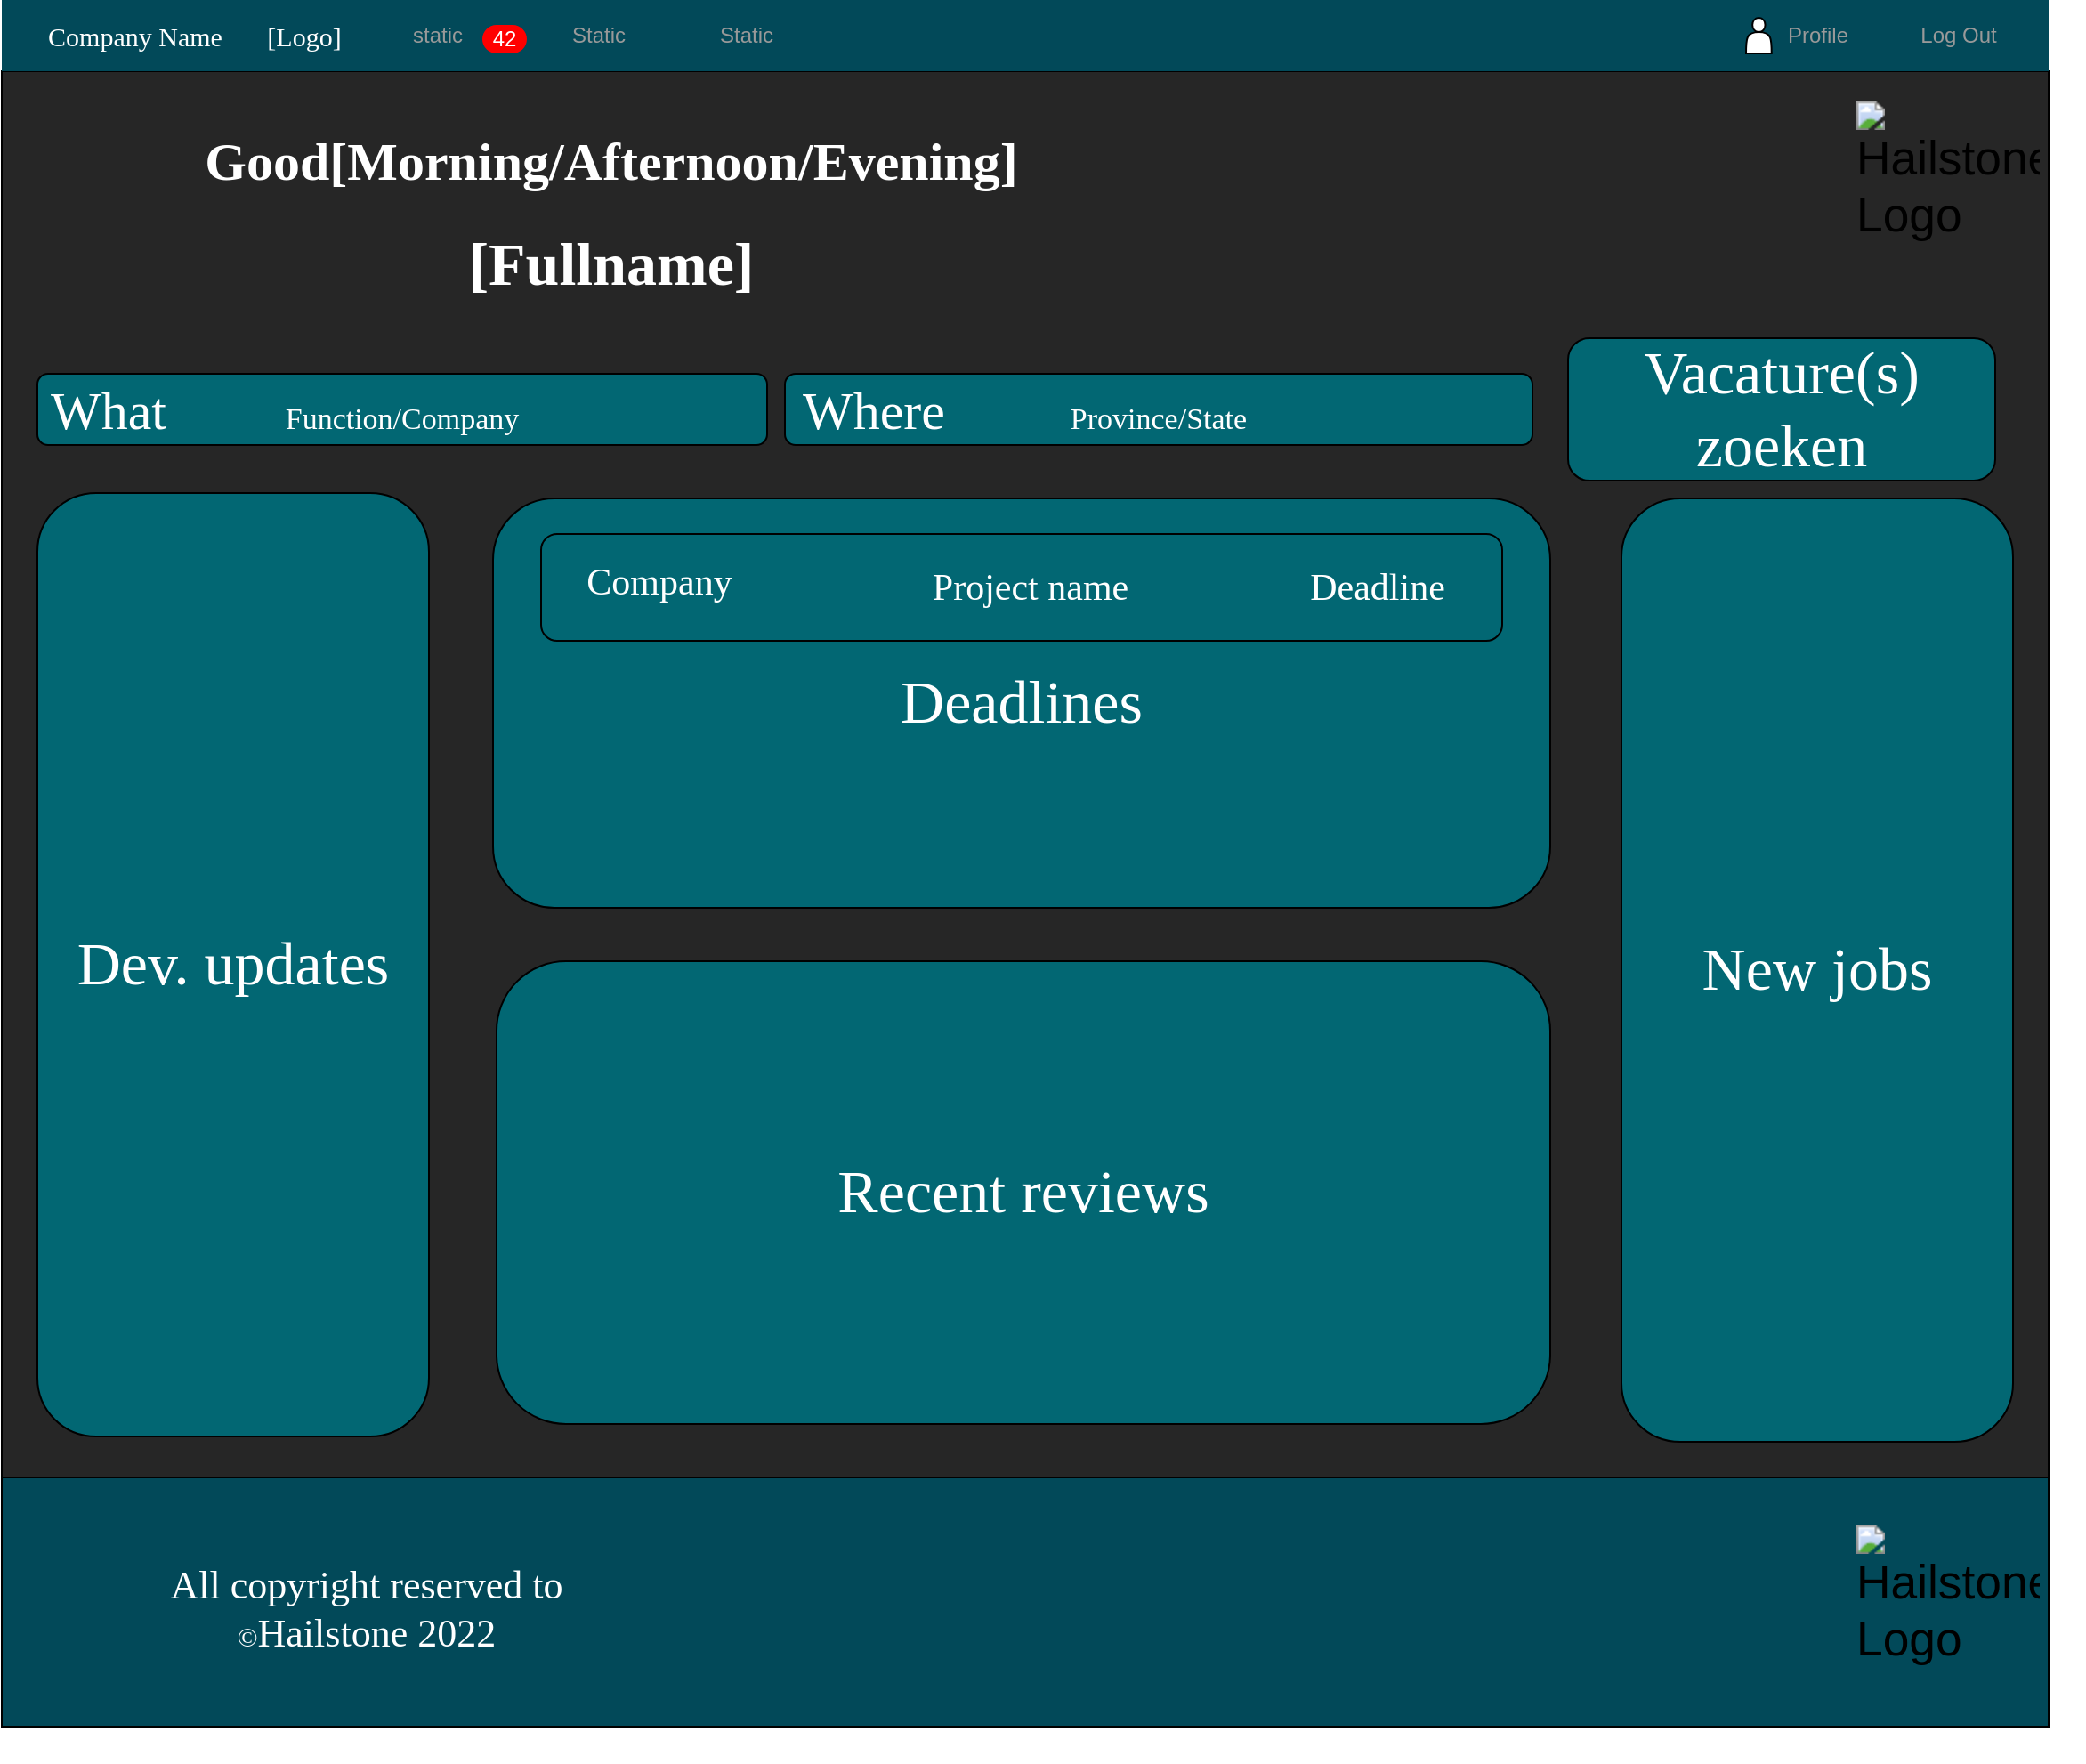 <mxfile version="19.0.2" type="device"><diagram name="Page-1" id="c9db0220-8083-56f3-ca83-edcdcd058819"><mxGraphModel dx="1730" dy="975" grid="1" gridSize="10" guides="1" tooltips="1" connect="1" arrows="1" fold="1" page="1" pageScale="1.5" pageWidth="826" pageHeight="1169" background="none" math="0" shadow="0"><root><mxCell id="0" style=";html=1;"/><mxCell id="1" style=";html=1;" parent="0"/><mxCell id="XMA-OGGBUEvupd8yMzug-15" value="" style="rounded=0;whiteSpace=wrap;html=1;shadow=0;glass=0;labelBackgroundColor=#262626;sketch=0;fontFamily=Verdana;fontSize=44;fontColor=#FFFFFF;fillColor=#262626;" parent="1" vertex="1"><mxGeometry x="40" y="110" width="1150" height="790" as="geometry"/></mxCell><mxCell id="XMA-OGGBUEvupd8yMzug-5" value="" style="rounded=0;whiteSpace=wrap;html=1;fillColor=#024959;" parent="1" vertex="1"><mxGeometry x="40" y="900" width="1150" height="140" as="geometry"/></mxCell><mxCell id="XMA-OGGBUEvupd8yMzug-19" value="All copyright reserved to &lt;font style=&quot;font-size: 15px;&quot;&gt;©&lt;/font&gt;Hailstone 2022" style="text;html=1;strokeColor=none;fillColor=none;align=center;verticalAlign=middle;whiteSpace=wrap;rounded=0;shadow=0;glass=0;labelBackgroundColor=#024959;sketch=0;fontFamily=Verdana;fontSize=22;fontColor=#FFFFFF;" parent="1" vertex="1"><mxGeometry x="90" y="949" width="310" height="50" as="geometry"/></mxCell><mxCell id="3d76a8aef4d5c911-1" value="" style="html=1;shadow=0;dashed=0;shape=mxgraph.bootstrap.rect;fillColor=#024959;strokeColor=none;whiteSpace=wrap;rounded=0;fontSize=12;fontColor=#000000;align=center;" parent="1" vertex="1"><mxGeometry x="40" y="70" width="1150" height="40" as="geometry"/></mxCell><mxCell id="3d76a8aef4d5c911-5" value="static" style="html=1;shadow=0;dashed=0;fillColor=none;strokeColor=none;shape=mxgraph.bootstrap.rect;fontColor=#999999;spacingRight=30;whiteSpace=wrap;" parent="3d76a8aef4d5c911-1" vertex="1"><mxGeometry x="190" width="139.99" height="40" as="geometry"/></mxCell><mxCell id="3d76a8aef4d5c911-6" value="42" style="html=1;shadow=0;dashed=0;shape=mxgraph.bootstrap.rrect;rSize=8;fillColor=#ff0000;strokeColor=none;fontColor=#ffffff;whiteSpace=wrap;" parent="3d76a8aef4d5c911-5" vertex="1"><mxGeometry x="1" y="0.5" width="25" height="16" relative="1" as="geometry"><mxPoint x="-60" y="-6" as="offset"/></mxGeometry></mxCell><mxCell id="3d76a8aef4d5c911-7" value="Static" style="html=1;shadow=0;dashed=0;fillColor=none;strokeColor=none;shape=mxgraph.bootstrap.rect;fontColor=#999999;whiteSpace=wrap;" parent="3d76a8aef4d5c911-1" vertex="1"><mxGeometry x="278.01" width="115" height="40" as="geometry"/></mxCell><mxCell id="3d76a8aef4d5c911-8" value="Static" style="html=1;shadow=0;dashed=0;fillColor=none;strokeColor=none;shape=mxgraph.bootstrap.rect;fontColor=#999999;whiteSpace=wrap;" parent="3d76a8aef4d5c911-1" vertex="1"><mxGeometry x="368.01" width="100.625" height="40" as="geometry"/></mxCell><mxCell id="3d76a8aef4d5c911-9" value="Profile" style="html=1;shadow=0;dashed=0;fillColor=none;strokeColor=none;shape=mxgraph.bootstrap.rect;fontColor=#999999;whiteSpace=wrap;" parent="3d76a8aef4d5c911-1" vertex="1"><mxGeometry x="970" width="100.625" height="40" as="geometry"/></mxCell><mxCell id="3d76a8aef4d5c911-10" value="Log Out" style="html=1;shadow=0;dashed=0;fillColor=none;strokeColor=none;shape=mxgraph.bootstrap.rect;fontColor=#999999;whiteSpace=wrap;" parent="3d76a8aef4d5c911-1" vertex="1"><mxGeometry x="1049.375" width="100.625" height="40" as="geometry"/></mxCell><mxCell id="3YyKZjlQ09a_q69h1sz--35" value="" style="shape=actor;whiteSpace=wrap;html=1;rounded=0;shadow=0;glass=0;labelBackgroundColor=none;sketch=0;fontFamily=Verdana;fontSize=15;fontColor=#FFFFFF;strokeColor=default;fillColor=#FFFFFF;" vertex="1" parent="3d76a8aef4d5c911-1"><mxGeometry x="980" y="10" width="14.37" height="20" as="geometry"/></mxCell><mxCell id="3YyKZjlQ09a_q69h1sz--38" value="[Logo]" style="text;html=1;strokeColor=none;fillColor=none;align=center;verticalAlign=middle;whiteSpace=wrap;rounded=0;shadow=0;glass=0;labelBackgroundColor=none;sketch=0;fontFamily=Verdana;fontSize=15;fontColor=#FFFFFF;" vertex="1" parent="3d76a8aef4d5c911-1"><mxGeometry x="140" y="5" width="60" height="30" as="geometry"/></mxCell><mxCell id="XMA-OGGBUEvupd8yMzug-13" value="&lt;b id=&quot;docs-internal-guid-cfa57a38-7fff-1076-22ab-f85fdc5d2701&quot; style=&quot;font-weight:normal;&quot;&gt;&lt;span style=&quot;font-size: 20pt; font-family: Arial; color: rgb(0, 0, 0); background-color: transparent; font-weight: 400; font-style: normal; font-variant: normal; text-decoration: none; vertical-align: baseline;&quot;&gt;&lt;span style=&quot;border:none;display:inline-block;overflow:hidden;width:103px;height:103px;&quot;&gt;&lt;img style=&quot;margin-left:0px;margin-top:0px;&quot; height=&quot;103&quot; width=&quot;103&quot; src=&quot;https://lh6.googleusercontent.com/ozx4x1zTU9RjWAcpHvIS1xz51xgacqBFWKMO08EkknHsJT-Py5yE7YXp74Hoyfsh_Spir7Bl0-PnGP9cezLaeUUH3IAiKRZ1H7K1XjNPa5TNxQCYtXUHkcgfYNhOhqtolT2HA-a_Yab46OKFoQ&quot; title=&quot;Hailstone&quot; alt=&quot;Hailstone Logo&quot;&gt;&lt;/span&gt;&lt;/span&gt;&lt;/b&gt;" style="text;whiteSpace=wrap;html=1;fontSize=44;fontFamily=Verdana;fontColor=#FFFFFF;" parent="1" vertex="1"><mxGeometry x="1080" y="920" width="130" height="140" as="geometry"/></mxCell><mxCell id="3YyKZjlQ09a_q69h1sz--37" value="Company Name" style="text;html=1;strokeColor=none;fillColor=none;align=center;verticalAlign=middle;whiteSpace=wrap;rounded=0;shadow=0;glass=0;labelBackgroundColor=none;sketch=0;fontFamily=Verdana;fontSize=15;fontColor=#FFFFFF;" vertex="1" parent="1"><mxGeometry x="40" y="75" width="150" height="30" as="geometry"/></mxCell><mxCell id="3YyKZjlQ09a_q69h1sz--39" value="&lt;h1&gt;Good[Morning/Afternoon/Evening]&lt;/h1&gt;&lt;h3&gt;&lt;font style=&quot;font-size: 34px;&quot;&gt;[Fullname]&lt;/font&gt;&lt;/h3&gt;" style="text;html=1;strokeColor=none;fillColor=none;align=center;verticalAlign=middle;whiteSpace=wrap;rounded=0;shadow=0;glass=0;labelBackgroundColor=none;sketch=0;fontFamily=Verdana;fontSize=15;fontColor=#FFFFFF;" vertex="1" parent="1"><mxGeometry x="85" y="120" width="595" height="140" as="geometry"/></mxCell><mxCell id="3YyKZjlQ09a_q69h1sz--54" value="New jobs" style="rounded=1;whiteSpace=wrap;html=1;shadow=0;glass=0;labelBackgroundColor=none;sketch=0;fontFamily=Verdana;fontSize=34;fontColor=#FFFFFF;strokeColor=default;fillColor=#026773;" vertex="1" parent="1"><mxGeometry x="950" y="350" width="220" height="530" as="geometry"/></mxCell><mxCell id="3YyKZjlQ09a_q69h1sz--55" value="Dev. updates" style="rounded=1;whiteSpace=wrap;html=1;shadow=0;glass=0;labelBackgroundColor=none;sketch=0;fontFamily=Verdana;fontSize=34;fontColor=#FFFFFF;strokeColor=default;fillColor=#026773;" vertex="1" parent="1"><mxGeometry x="60" y="347" width="220" height="530" as="geometry"/></mxCell><mxCell id="3YyKZjlQ09a_q69h1sz--56" value="Deadlines" style="rounded=1;whiteSpace=wrap;html=1;shadow=0;glass=0;labelBackgroundColor=none;sketch=0;fontFamily=Verdana;fontSize=34;fontColor=#FFFFFF;strokeColor=default;fillColor=#026773;" vertex="1" parent="1"><mxGeometry x="316" y="350" width="594" height="230" as="geometry"/></mxCell><mxCell id="3YyKZjlQ09a_q69h1sz--57" value="" style="rounded=1;whiteSpace=wrap;html=1;shadow=0;glass=0;labelBackgroundColor=none;sketch=0;fontFamily=Verdana;fontSize=34;fontColor=#FFFFFF;strokeColor=default;fillColor=#026773;" vertex="1" parent="1"><mxGeometry x="343" y="370" width="540" height="60" as="geometry"/></mxCell><mxCell id="3YyKZjlQ09a_q69h1sz--58" value="&lt;font style=&quot;font-size: 21px;&quot;&gt;Company&lt;/font&gt;" style="text;html=1;strokeColor=none;fillColor=none;align=center;verticalAlign=middle;whiteSpace=wrap;rounded=0;shadow=0;glass=0;labelBackgroundColor=none;sketch=0;fontFamily=Verdana;fontSize=34;fontColor=#FFFFFF;" vertex="1" parent="1"><mxGeometry x="373" y="370" width="72.5" height="45" as="geometry"/></mxCell><mxCell id="3YyKZjlQ09a_q69h1sz--59" value="&lt;b id=&quot;docs-internal-guid-cfa57a38-7fff-1076-22ab-f85fdc5d2701&quot; style=&quot;font-weight:normal;&quot;&gt;&lt;span style=&quot;font-size: 20pt; font-family: Arial; color: rgb(0, 0, 0); background-color: transparent; font-weight: 400; font-style: normal; font-variant: normal; text-decoration: none; vertical-align: baseline;&quot;&gt;&lt;span style=&quot;border:none;display:inline-block;overflow:hidden;width:103px;height:103px;&quot;&gt;&lt;img style=&quot;margin-left:0px;margin-top:0px;&quot; height=&quot;103&quot; width=&quot;103&quot; src=&quot;https://lh6.googleusercontent.com/ozx4x1zTU9RjWAcpHvIS1xz51xgacqBFWKMO08EkknHsJT-Py5yE7YXp74Hoyfsh_Spir7Bl0-PnGP9cezLaeUUH3IAiKRZ1H7K1XjNPa5TNxQCYtXUHkcgfYNhOhqtolT2HA-a_Yab46OKFoQ&quot; title=&quot;Hailstone&quot; alt=&quot;Hailstone Logo&quot;&gt;&lt;/span&gt;&lt;/span&gt;&lt;/b&gt;" style="text;whiteSpace=wrap;html=1;fontSize=44;fontFamily=Verdana;fontColor=#FFFFFF;" vertex="1" parent="1"><mxGeometry x="1080" y="120" width="130" height="140" as="geometry"/></mxCell><mxCell id="3YyKZjlQ09a_q69h1sz--60" value="Project name" style="text;html=1;strokeColor=none;fillColor=none;align=center;verticalAlign=middle;whiteSpace=wrap;rounded=0;shadow=0;glass=0;labelBackgroundColor=none;sketch=0;fontFamily=Verdana;fontSize=21;fontColor=#FFFFFF;" vertex="1" parent="1"><mxGeometry x="513" y="385" width="210" height="30" as="geometry"/></mxCell><mxCell id="3YyKZjlQ09a_q69h1sz--63" value="Deadline" style="text;html=1;strokeColor=none;fillColor=none;align=center;verticalAlign=middle;whiteSpace=wrap;rounded=0;shadow=0;glass=0;labelBackgroundColor=none;sketch=0;fontFamily=Verdana;fontSize=21;fontColor=#FFFFFF;" vertex="1" parent="1"><mxGeometry x="783" y="385" width="60" height="30" as="geometry"/></mxCell><mxCell id="3YyKZjlQ09a_q69h1sz--64" value="&lt;font style=&quot;font-size: 34px;&quot;&gt;Recent reviews&lt;/font&gt;" style="rounded=1;whiteSpace=wrap;html=1;shadow=0;glass=0;labelBackgroundColor=none;sketch=0;fontFamily=Verdana;fontSize=21;fontColor=#FFFFFF;strokeColor=default;fillColor=#026773;" vertex="1" parent="1"><mxGeometry x="318" y="610" width="592" height="260" as="geometry"/></mxCell><mxCell id="3YyKZjlQ09a_q69h1sz--65" value="Vacature(s) zoeken" style="rounded=1;whiteSpace=wrap;html=1;shadow=0;glass=0;labelBackgroundColor=none;sketch=0;fontFamily=Verdana;fontSize=34;fontColor=#FFFFFF;strokeColor=default;fillColor=#026773;" vertex="1" parent="1"><mxGeometry x="920" y="260" width="240" height="80" as="geometry"/></mxCell><mxCell id="3YyKZjlQ09a_q69h1sz--66" value="&lt;font style=&quot;font-size: 17px;&quot;&gt;Function/Company&lt;/font&gt;" style="rounded=1;whiteSpace=wrap;html=1;shadow=0;glass=0;labelBackgroundColor=none;sketch=0;fontFamily=Verdana;fontSize=34;fontColor=#FFFFFF;strokeColor=default;fillColor=#026773;align=center;labelPosition=center;verticalLabelPosition=middle;verticalAlign=middle;" vertex="1" parent="1"><mxGeometry x="60" y="280" width="410" height="40" as="geometry"/></mxCell><mxCell id="3YyKZjlQ09a_q69h1sz--67" value="" style="shape=image;html=1;verticalAlign=top;verticalLabelPosition=bottom;labelBackgroundColor=#ffffff;imageAspect=0;aspect=fixed;image=https://cdn1.iconfinder.com/data/icons/science-technology-outline-24-px/24/Magnifier_magnifying_glass_search_search_web_searching_glass-128.png;rounded=0;shadow=0;glass=0;sketch=0;fontFamily=Verdana;fontSize=34;fontColor=#FFFFFF;strokeColor=default;fillColor=#026773;" vertex="1" parent="1"><mxGeometry x="440" y="285" width="30" height="30" as="geometry"/></mxCell><mxCell id="3YyKZjlQ09a_q69h1sz--68" value="&lt;font style=&quot;font-size: 17px;&quot;&gt;Province/State&lt;/font&gt;" style="rounded=1;whiteSpace=wrap;html=1;shadow=0;glass=0;labelBackgroundColor=none;sketch=0;fontFamily=Verdana;fontSize=34;fontColor=#FFFFFF;strokeColor=default;fillColor=#026773;align=center;" vertex="1" parent="1"><mxGeometry x="480" y="280" width="420" height="40" as="geometry"/></mxCell><mxCell id="3YyKZjlQ09a_q69h1sz--69" value="" style="shape=image;html=1;verticalAlign=top;verticalLabelPosition=bottom;labelBackgroundColor=#ffffff;imageAspect=0;aspect=fixed;image=https://cdn1.iconfinder.com/data/icons/science-technology-outline-24-px/24/Magnifier_magnifying_glass_search_search_web_searching_glass-128.png;rounded=0;shadow=0;glass=0;sketch=0;fontFamily=Verdana;fontSize=34;fontColor=#FFFFFF;strokeColor=default;fillColor=#026773;" vertex="1" parent="1"><mxGeometry x="870" y="285" width="30" height="30" as="geometry"/></mxCell><mxCell id="3YyKZjlQ09a_q69h1sz--73" value="What" style="text;html=1;strokeColor=none;fillColor=none;align=center;verticalAlign=middle;whiteSpace=wrap;rounded=0;shadow=0;glass=0;labelBackgroundColor=none;sketch=0;fontFamily=Verdana;fontSize=30;fontColor=#FFFFFF;" vertex="1" parent="1"><mxGeometry x="70" y="285" width="60" height="30" as="geometry"/></mxCell><mxCell id="3YyKZjlQ09a_q69h1sz--74" value="&lt;font style=&quot;font-size: 30px;&quot;&gt;Where&lt;/font&gt;" style="text;html=1;strokeColor=none;fillColor=none;align=center;verticalAlign=middle;whiteSpace=wrap;rounded=0;shadow=0;glass=0;labelBackgroundColor=none;sketch=0;fontFamily=Verdana;fontSize=17;fontColor=#FFFFFF;" vertex="1" parent="1"><mxGeometry x="500" y="285" width="60" height="30" as="geometry"/></mxCell></root></mxGraphModel></diagram></mxfile>